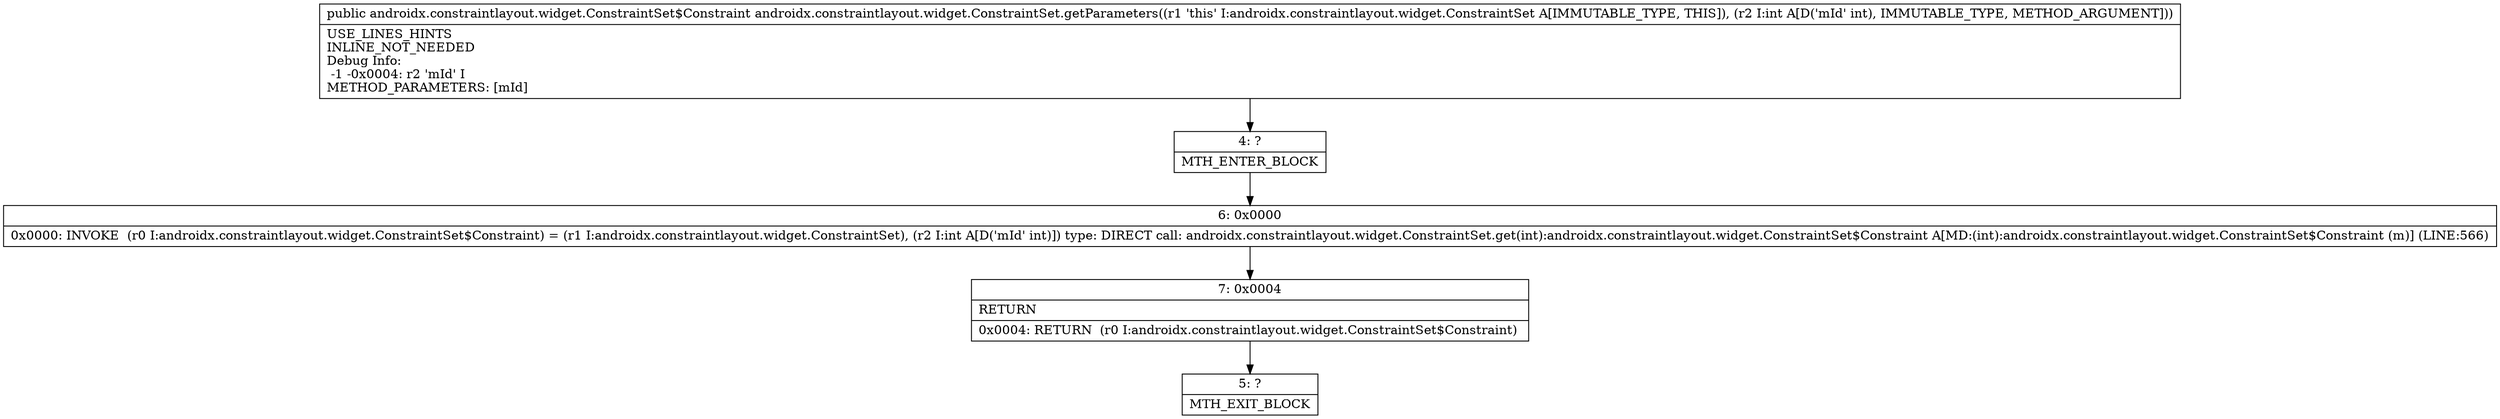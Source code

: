 digraph "CFG forandroidx.constraintlayout.widget.ConstraintSet.getParameters(I)Landroidx\/constraintlayout\/widget\/ConstraintSet$Constraint;" {
Node_4 [shape=record,label="{4\:\ ?|MTH_ENTER_BLOCK\l}"];
Node_6 [shape=record,label="{6\:\ 0x0000|0x0000: INVOKE  (r0 I:androidx.constraintlayout.widget.ConstraintSet$Constraint) = (r1 I:androidx.constraintlayout.widget.ConstraintSet), (r2 I:int A[D('mId' int)]) type: DIRECT call: androidx.constraintlayout.widget.ConstraintSet.get(int):androidx.constraintlayout.widget.ConstraintSet$Constraint A[MD:(int):androidx.constraintlayout.widget.ConstraintSet$Constraint (m)] (LINE:566)\l}"];
Node_7 [shape=record,label="{7\:\ 0x0004|RETURN\l|0x0004: RETURN  (r0 I:androidx.constraintlayout.widget.ConstraintSet$Constraint) \l}"];
Node_5 [shape=record,label="{5\:\ ?|MTH_EXIT_BLOCK\l}"];
MethodNode[shape=record,label="{public androidx.constraintlayout.widget.ConstraintSet$Constraint androidx.constraintlayout.widget.ConstraintSet.getParameters((r1 'this' I:androidx.constraintlayout.widget.ConstraintSet A[IMMUTABLE_TYPE, THIS]), (r2 I:int A[D('mId' int), IMMUTABLE_TYPE, METHOD_ARGUMENT]))  | USE_LINES_HINTS\lINLINE_NOT_NEEDED\lDebug Info:\l  \-1 \-0x0004: r2 'mId' I\lMETHOD_PARAMETERS: [mId]\l}"];
MethodNode -> Node_4;Node_4 -> Node_6;
Node_6 -> Node_7;
Node_7 -> Node_5;
}

